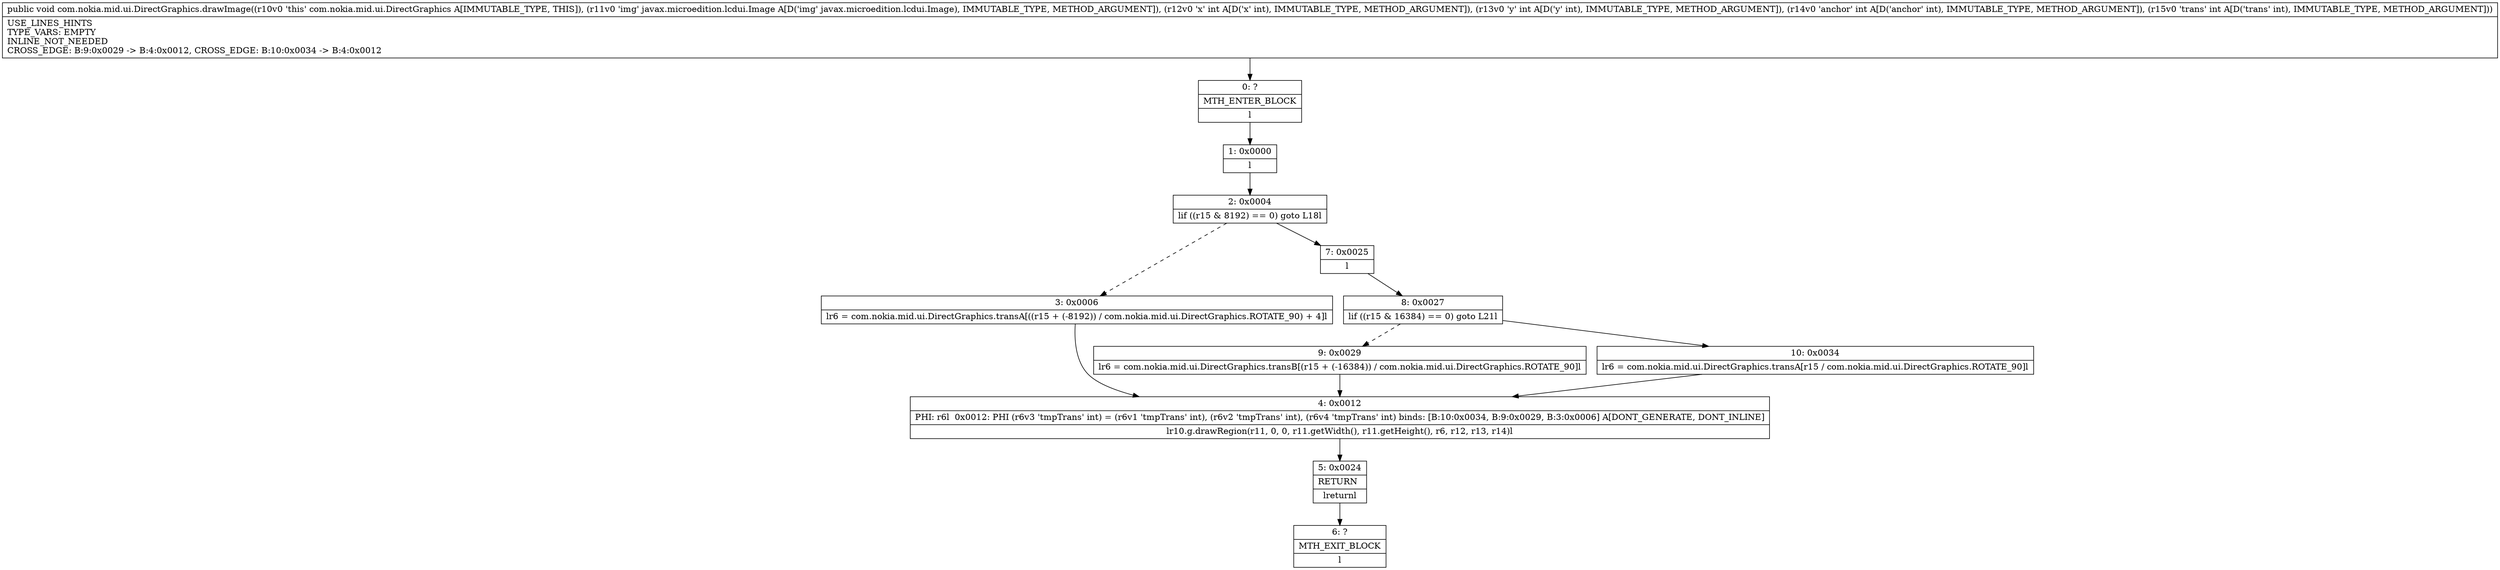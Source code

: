 digraph "CFG forcom.nokia.mid.ui.DirectGraphics.drawImage(Ljavax\/microedition\/lcdui\/Image;IIII)V" {
Node_0 [shape=record,label="{0\:\ ?|MTH_ENTER_BLOCK\l|l}"];
Node_1 [shape=record,label="{1\:\ 0x0000|l}"];
Node_2 [shape=record,label="{2\:\ 0x0004|lif ((r15 & 8192) == 0) goto L18l}"];
Node_3 [shape=record,label="{3\:\ 0x0006|lr6 = com.nokia.mid.ui.DirectGraphics.transA[((r15 + (\-8192)) \/ com.nokia.mid.ui.DirectGraphics.ROTATE_90) + 4]l}"];
Node_4 [shape=record,label="{4\:\ 0x0012|PHI: r6l  0x0012: PHI (r6v3 'tmpTrans' int) = (r6v1 'tmpTrans' int), (r6v2 'tmpTrans' int), (r6v4 'tmpTrans' int) binds: [B:10:0x0034, B:9:0x0029, B:3:0x0006] A[DONT_GENERATE, DONT_INLINE]\l|lr10.g.drawRegion(r11, 0, 0, r11.getWidth(), r11.getHeight(), r6, r12, r13, r14)l}"];
Node_5 [shape=record,label="{5\:\ 0x0024|RETURN\l|lreturnl}"];
Node_6 [shape=record,label="{6\:\ ?|MTH_EXIT_BLOCK\l|l}"];
Node_7 [shape=record,label="{7\:\ 0x0025|l}"];
Node_8 [shape=record,label="{8\:\ 0x0027|lif ((r15 & 16384) == 0) goto L21l}"];
Node_9 [shape=record,label="{9\:\ 0x0029|lr6 = com.nokia.mid.ui.DirectGraphics.transB[(r15 + (\-16384)) \/ com.nokia.mid.ui.DirectGraphics.ROTATE_90]l}"];
Node_10 [shape=record,label="{10\:\ 0x0034|lr6 = com.nokia.mid.ui.DirectGraphics.transA[r15 \/ com.nokia.mid.ui.DirectGraphics.ROTATE_90]l}"];
MethodNode[shape=record,label="{public void com.nokia.mid.ui.DirectGraphics.drawImage((r10v0 'this' com.nokia.mid.ui.DirectGraphics A[IMMUTABLE_TYPE, THIS]), (r11v0 'img' javax.microedition.lcdui.Image A[D('img' javax.microedition.lcdui.Image), IMMUTABLE_TYPE, METHOD_ARGUMENT]), (r12v0 'x' int A[D('x' int), IMMUTABLE_TYPE, METHOD_ARGUMENT]), (r13v0 'y' int A[D('y' int), IMMUTABLE_TYPE, METHOD_ARGUMENT]), (r14v0 'anchor' int A[D('anchor' int), IMMUTABLE_TYPE, METHOD_ARGUMENT]), (r15v0 'trans' int A[D('trans' int), IMMUTABLE_TYPE, METHOD_ARGUMENT]))  | USE_LINES_HINTS\lTYPE_VARS: EMPTY\lINLINE_NOT_NEEDED\lCROSS_EDGE: B:9:0x0029 \-\> B:4:0x0012, CROSS_EDGE: B:10:0x0034 \-\> B:4:0x0012\l}"];
MethodNode -> Node_0;
Node_0 -> Node_1;
Node_1 -> Node_2;
Node_2 -> Node_3[style=dashed];
Node_2 -> Node_7;
Node_3 -> Node_4;
Node_4 -> Node_5;
Node_5 -> Node_6;
Node_7 -> Node_8;
Node_8 -> Node_9[style=dashed];
Node_8 -> Node_10;
Node_9 -> Node_4;
Node_10 -> Node_4;
}

